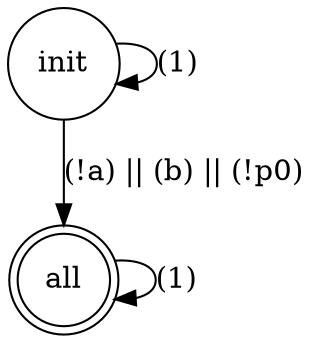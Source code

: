 digraph {
	T0_init [label=init peripheries=1 shape=circle]
	T0_init -> T0_init [label="(1)"]
	T0_init -> accept_all [label="(!a) || (b) || (!p0)"]
	accept_all [label=all peripheries=2 shape=circle]
	accept_all -> accept_all [label="(1)"]
}
